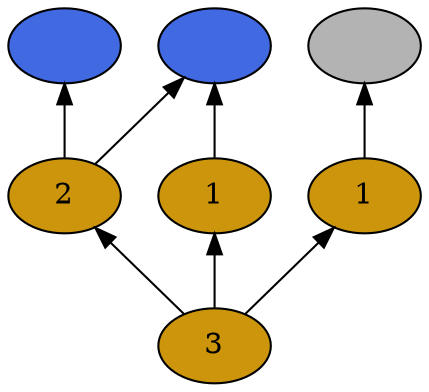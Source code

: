 digraph {
rankdir=BT
fontsize=24
1["shape" ="ellipse" "style" ="filled" "fillcolor" ="darkgoldenrod3" "label" ="3" ]
2["shape" ="ellipse" "style" ="filled" "fillcolor" ="darkgoldenrod3" "label" ="2" ]
3["shape" ="ellipse" "style" ="filled" "fillcolor" ="darkgoldenrod3" "label" ="1" ]
4["shape" ="ellipse" "style" ="filled" "fillcolor" ="darkgoldenrod3" "label" ="1" ]
5["shape" ="ellipse" "style" ="filled" "fillcolor" ="royalblue" "label" ="" ]
6["shape" ="ellipse" "style" ="filled" "fillcolor" ="royalblue" "label" ="" ]
7["shape" ="ellipse" "style" ="filled" "fillcolor" ="grey70" "label" ="" ]
1 -> 2["color" ="black" "style" ="solid" "arrowhead" ="normal" ]
1 -> 3["color" ="black" "style" ="solid" "arrowhead" ="normal" ]
1 -> 4["color" ="black" "style" ="solid" "arrowhead" ="normal" ]
2 -> 5["color" ="black" "style" ="solid" "arrowhead" ="normal" ]
2 -> 6["color" ="black" "style" ="solid" "arrowhead" ="normal" ]
3 -> 6["color" ="black" "style" ="solid" "arrowhead" ="normal" ]
4 -> 7["color" ="black" "style" ="solid" "arrowhead" ="normal" ]
}